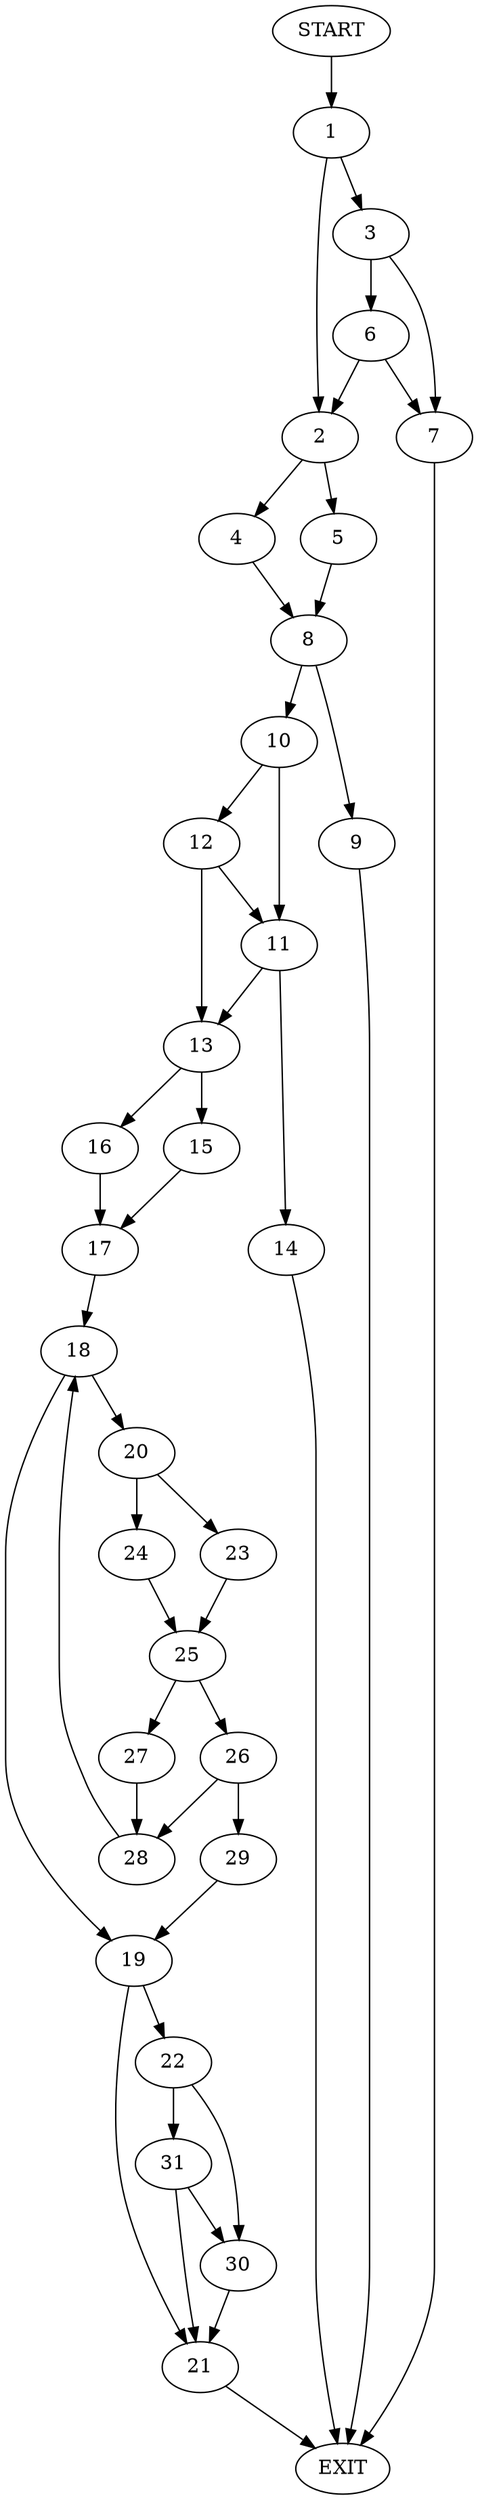 digraph {
0 [label="START"]
32 [label="EXIT"]
0 -> 1
1 -> 2
1 -> 3
2 -> 4
2 -> 5
3 -> 6
3 -> 7
6 -> 2
6 -> 7
7 -> 32
4 -> 8
5 -> 8
8 -> 9
8 -> 10
10 -> 11
10 -> 12
9 -> 32
12 -> 11
12 -> 13
11 -> 13
11 -> 14
13 -> 15
13 -> 16
14 -> 32
15 -> 17
16 -> 17
17 -> 18
18 -> 19
18 -> 20
19 -> 21
19 -> 22
20 -> 23
20 -> 24
23 -> 25
24 -> 25
25 -> 26
25 -> 27
27 -> 28
26 -> 28
26 -> 29
28 -> 18
29 -> 19
21 -> 32
22 -> 30
22 -> 31
31 -> 30
31 -> 21
30 -> 21
}
